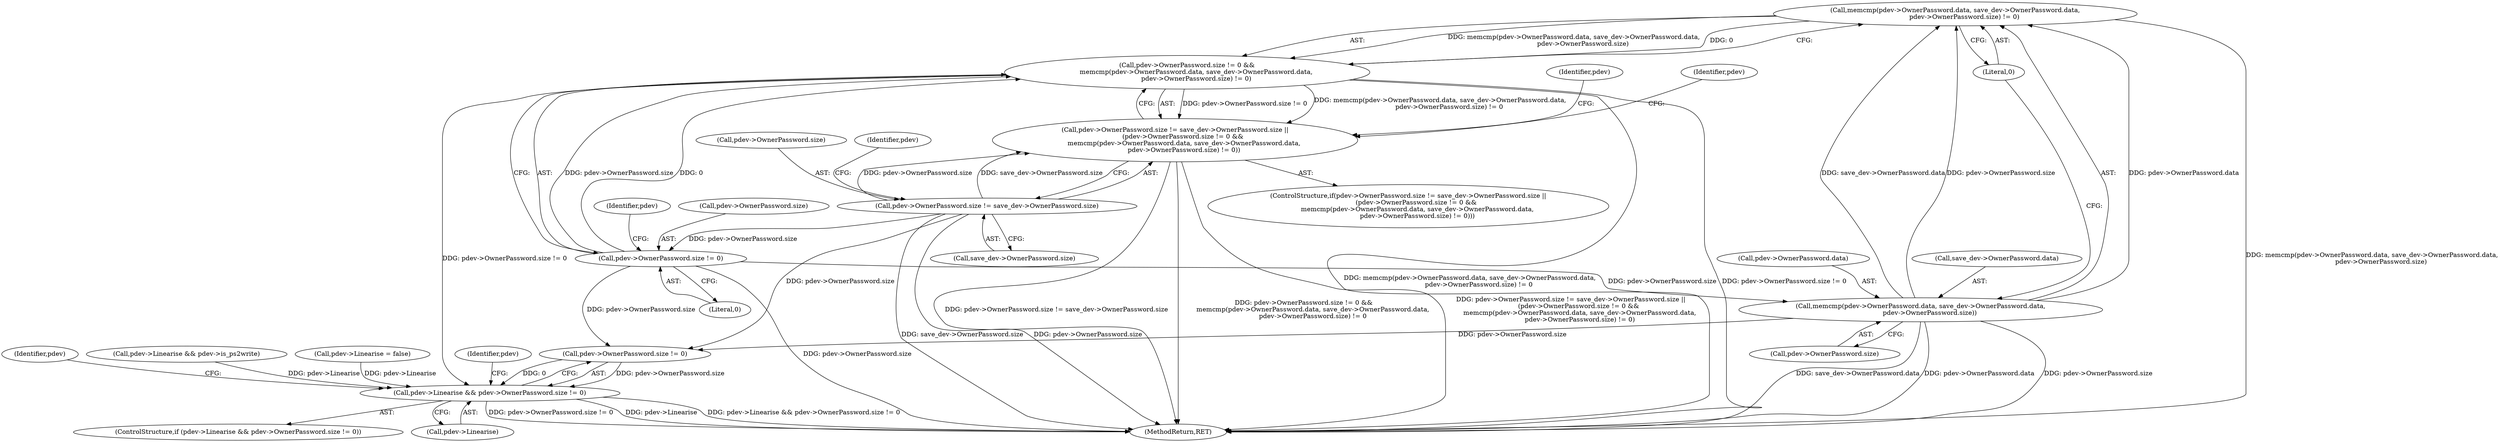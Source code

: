 digraph "0_ghostscript_c3476dde7743761a4e1d39a631716199b696b880@API" {
"1001388" [label="(Call,memcmp(pdev->OwnerPassword.data, save_dev->OwnerPassword.data,\n         pdev->OwnerPassword.size) != 0)"];
"1001389" [label="(Call,memcmp(pdev->OwnerPassword.data, save_dev->OwnerPassword.data,\n         pdev->OwnerPassword.size))"];
"1001381" [label="(Call,pdev->OwnerPassword.size != 0)"];
"1001369" [label="(Call,pdev->OwnerPassword.size != save_dev->OwnerPassword.size)"];
"1001380" [label="(Call,pdev->OwnerPassword.size != 0 &&\n         memcmp(pdev->OwnerPassword.data, save_dev->OwnerPassword.data,\n         pdev->OwnerPassword.size) != 0)"];
"1001368" [label="(Call,pdev->OwnerPassword.size != save_dev->OwnerPassword.size ||\n        (pdev->OwnerPassword.size != 0 &&\n         memcmp(pdev->OwnerPassword.data, save_dev->OwnerPassword.data,\n         pdev->OwnerPassword.size) != 0))"];
"1001451" [label="(Call,pdev->Linearise && pdev->OwnerPassword.size != 0)"];
"1001369" [label="(Call,pdev->OwnerPassword.size != save_dev->OwnerPassword.size)"];
"1001455" [label="(Call,pdev->OwnerPassword.size != 0)"];
"1001375" [label="(Call,save_dev->OwnerPassword.size)"];
"1001392" [label="(Identifier,pdev)"];
"1001465" [label="(Identifier,pdev)"];
"1001450" [label="(ControlStructure,if (pdev->Linearise && pdev->OwnerPassword.size != 0))"];
"1001434" [label="(Identifier,pdev)"];
"1001452" [label="(Call,pdev->Linearise)"];
"1001389" [label="(Call,memcmp(pdev->OwnerPassword.data, save_dev->OwnerPassword.data,\n         pdev->OwnerPassword.size))"];
"1001380" [label="(Call,pdev->OwnerPassword.size != 0 &&\n         memcmp(pdev->OwnerPassword.data, save_dev->OwnerPassword.data,\n         pdev->OwnerPassword.size) != 0)"];
"1001367" [label="(ControlStructure,if(pdev->OwnerPassword.size != save_dev->OwnerPassword.size ||\n        (pdev->OwnerPassword.size != 0 &&\n         memcmp(pdev->OwnerPassword.data, save_dev->OwnerPassword.data,\n         pdev->OwnerPassword.size) != 0)))"];
"1001405" [label="(Literal,0)"];
"1001432" [label="(Call,pdev->Linearise && pdev->is_ps2write)"];
"1001400" [label="(Call,pdev->OwnerPassword.size)"];
"1001382" [label="(Call,pdev->OwnerPassword.size)"];
"1001551" [label="(MethodReturn,RET)"];
"1001387" [label="(Literal,0)"];
"1001368" [label="(Call,pdev->OwnerPassword.size != save_dev->OwnerPassword.size ||\n        (pdev->OwnerPassword.size != 0 &&\n         memcmp(pdev->OwnerPassword.data, save_dev->OwnerPassword.data,\n         pdev->OwnerPassword.size) != 0))"];
"1001388" [label="(Call,memcmp(pdev->OwnerPassword.data, save_dev->OwnerPassword.data,\n         pdev->OwnerPassword.size) != 0)"];
"1001384" [label="(Identifier,pdev)"];
"1001451" [label="(Call,pdev->Linearise && pdev->OwnerPassword.size != 0)"];
"1001409" [label="(Identifier,pdev)"];
"1001395" [label="(Call,save_dev->OwnerPassword.data)"];
"1001445" [label="(Call,pdev->Linearise = false)"];
"1001381" [label="(Call,pdev->OwnerPassword.size != 0)"];
"1001475" [label="(Identifier,pdev)"];
"1001370" [label="(Call,pdev->OwnerPassword.size)"];
"1001390" [label="(Call,pdev->OwnerPassword.data)"];
"1001388" -> "1001380"  [label="AST: "];
"1001388" -> "1001405"  [label="CFG: "];
"1001389" -> "1001388"  [label="AST: "];
"1001405" -> "1001388"  [label="AST: "];
"1001380" -> "1001388"  [label="CFG: "];
"1001388" -> "1001551"  [label="DDG: memcmp(pdev->OwnerPassword.data, save_dev->OwnerPassword.data,\n         pdev->OwnerPassword.size)"];
"1001388" -> "1001380"  [label="DDG: memcmp(pdev->OwnerPassword.data, save_dev->OwnerPassword.data,\n         pdev->OwnerPassword.size)"];
"1001388" -> "1001380"  [label="DDG: 0"];
"1001389" -> "1001388"  [label="DDG: pdev->OwnerPassword.data"];
"1001389" -> "1001388"  [label="DDG: save_dev->OwnerPassword.data"];
"1001389" -> "1001388"  [label="DDG: pdev->OwnerPassword.size"];
"1001389" -> "1001400"  [label="CFG: "];
"1001390" -> "1001389"  [label="AST: "];
"1001395" -> "1001389"  [label="AST: "];
"1001400" -> "1001389"  [label="AST: "];
"1001405" -> "1001389"  [label="CFG: "];
"1001389" -> "1001551"  [label="DDG: pdev->OwnerPassword.size"];
"1001389" -> "1001551"  [label="DDG: save_dev->OwnerPassword.data"];
"1001389" -> "1001551"  [label="DDG: pdev->OwnerPassword.data"];
"1001381" -> "1001389"  [label="DDG: pdev->OwnerPassword.size"];
"1001389" -> "1001455"  [label="DDG: pdev->OwnerPassword.size"];
"1001381" -> "1001380"  [label="AST: "];
"1001381" -> "1001387"  [label="CFG: "];
"1001382" -> "1001381"  [label="AST: "];
"1001387" -> "1001381"  [label="AST: "];
"1001392" -> "1001381"  [label="CFG: "];
"1001380" -> "1001381"  [label="CFG: "];
"1001381" -> "1001551"  [label="DDG: pdev->OwnerPassword.size"];
"1001381" -> "1001380"  [label="DDG: pdev->OwnerPassword.size"];
"1001381" -> "1001380"  [label="DDG: 0"];
"1001369" -> "1001381"  [label="DDG: pdev->OwnerPassword.size"];
"1001381" -> "1001455"  [label="DDG: pdev->OwnerPassword.size"];
"1001369" -> "1001368"  [label="AST: "];
"1001369" -> "1001375"  [label="CFG: "];
"1001370" -> "1001369"  [label="AST: "];
"1001375" -> "1001369"  [label="AST: "];
"1001384" -> "1001369"  [label="CFG: "];
"1001368" -> "1001369"  [label="CFG: "];
"1001369" -> "1001551"  [label="DDG: save_dev->OwnerPassword.size"];
"1001369" -> "1001551"  [label="DDG: pdev->OwnerPassword.size"];
"1001369" -> "1001368"  [label="DDG: pdev->OwnerPassword.size"];
"1001369" -> "1001368"  [label="DDG: save_dev->OwnerPassword.size"];
"1001369" -> "1001455"  [label="DDG: pdev->OwnerPassword.size"];
"1001380" -> "1001368"  [label="AST: "];
"1001368" -> "1001380"  [label="CFG: "];
"1001380" -> "1001551"  [label="DDG: memcmp(pdev->OwnerPassword.data, save_dev->OwnerPassword.data,\n         pdev->OwnerPassword.size) != 0"];
"1001380" -> "1001551"  [label="DDG: pdev->OwnerPassword.size != 0"];
"1001380" -> "1001368"  [label="DDG: pdev->OwnerPassword.size != 0"];
"1001380" -> "1001368"  [label="DDG: memcmp(pdev->OwnerPassword.data, save_dev->OwnerPassword.data,\n         pdev->OwnerPassword.size) != 0"];
"1001380" -> "1001451"  [label="DDG: pdev->OwnerPassword.size != 0"];
"1001368" -> "1001367"  [label="AST: "];
"1001409" -> "1001368"  [label="CFG: "];
"1001434" -> "1001368"  [label="CFG: "];
"1001368" -> "1001551"  [label="DDG: pdev->OwnerPassword.size != 0 &&\n         memcmp(pdev->OwnerPassword.data, save_dev->OwnerPassword.data,\n         pdev->OwnerPassword.size) != 0"];
"1001368" -> "1001551"  [label="DDG: pdev->OwnerPassword.size != save_dev->OwnerPassword.size ||\n        (pdev->OwnerPassword.size != 0 &&\n         memcmp(pdev->OwnerPassword.data, save_dev->OwnerPassword.data,\n         pdev->OwnerPassword.size) != 0)"];
"1001368" -> "1001551"  [label="DDG: pdev->OwnerPassword.size != save_dev->OwnerPassword.size"];
"1001451" -> "1001450"  [label="AST: "];
"1001451" -> "1001452"  [label="CFG: "];
"1001451" -> "1001455"  [label="CFG: "];
"1001452" -> "1001451"  [label="AST: "];
"1001455" -> "1001451"  [label="AST: "];
"1001465" -> "1001451"  [label="CFG: "];
"1001475" -> "1001451"  [label="CFG: "];
"1001451" -> "1001551"  [label="DDG: pdev->Linearise"];
"1001451" -> "1001551"  [label="DDG: pdev->Linearise && pdev->OwnerPassword.size != 0"];
"1001451" -> "1001551"  [label="DDG: pdev->OwnerPassword.size != 0"];
"1001432" -> "1001451"  [label="DDG: pdev->Linearise"];
"1001445" -> "1001451"  [label="DDG: pdev->Linearise"];
"1001455" -> "1001451"  [label="DDG: pdev->OwnerPassword.size"];
"1001455" -> "1001451"  [label="DDG: 0"];
}
